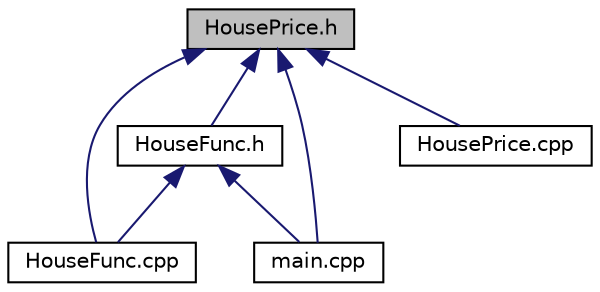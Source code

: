 digraph "HousePrice.h"
{
  bgcolor="transparent";
  edge [fontname="Helvetica",fontsize="10",labelfontname="Helvetica",labelfontsize="10"];
  node [fontname="Helvetica",fontsize="10",shape=record];
  Node3 [label="HousePrice.h",height=0.2,width=0.4,color="black", fillcolor="grey75", style="filled", fontcolor="black"];
  Node3 -> Node4 [dir="back",color="midnightblue",fontsize="10",style="solid"];
  Node4 [label="HouseFunc.h",height=0.2,width=0.4,color="black",URL="$_house_func_8h.html"];
  Node4 -> Node5 [dir="back",color="midnightblue",fontsize="10",style="solid"];
  Node5 [label="HouseFunc.cpp",height=0.2,width=0.4,color="black",URL="$_house_func_8cpp.html"];
  Node4 -> Node6 [dir="back",color="midnightblue",fontsize="10",style="solid"];
  Node6 [label="main.cpp",height=0.2,width=0.4,color="black",URL="$main_8cpp.html"];
  Node3 -> Node5 [dir="back",color="midnightblue",fontsize="10",style="solid"];
  Node3 -> Node7 [dir="back",color="midnightblue",fontsize="10",style="solid"];
  Node7 [label="HousePrice.cpp",height=0.2,width=0.4,color="black",URL="$_house_price_8cpp.html"];
  Node3 -> Node6 [dir="back",color="midnightblue",fontsize="10",style="solid"];
}
